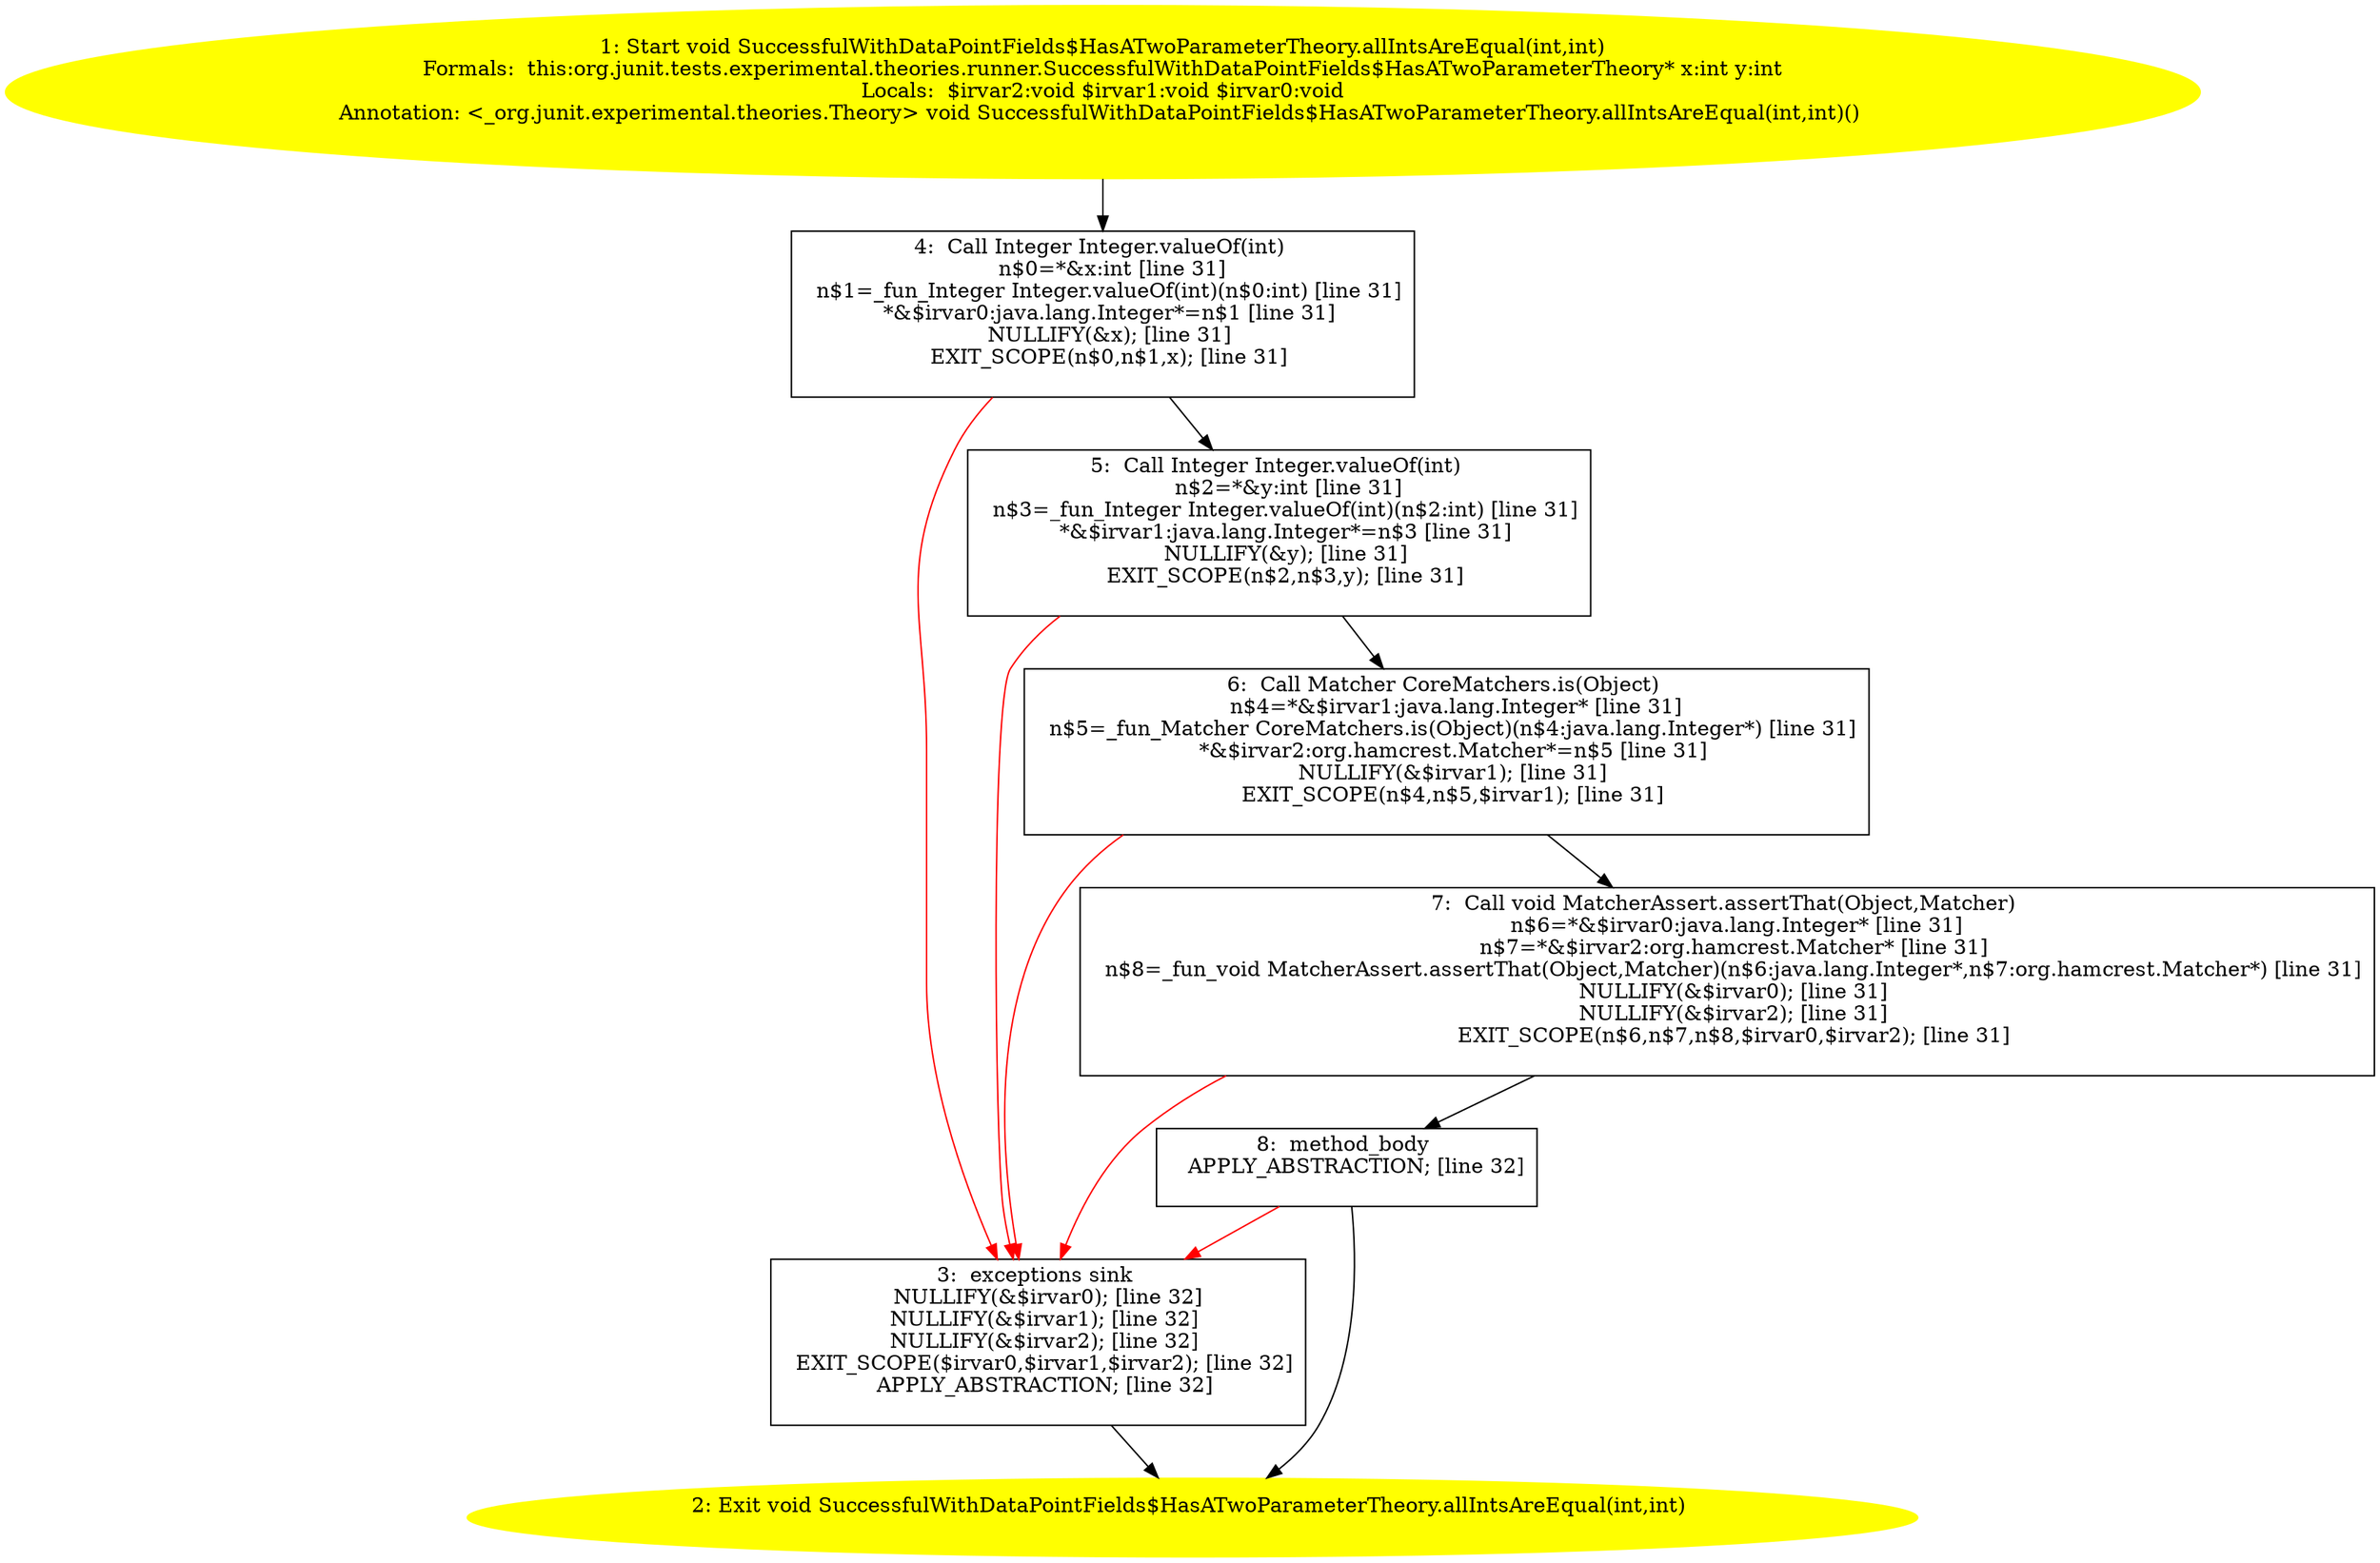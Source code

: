 /* @generated */
digraph cfg {
"org.junit.tests.experimental.theories.runner.SuccessfulWithDataPointFields$HasATwoParameterTheory.al.41884a72e97d757f41fff876ecc48e8b_1" [label="1: Start void SuccessfulWithDataPointFields$HasATwoParameterTheory.allIntsAreEqual(int,int)\nFormals:  this:org.junit.tests.experimental.theories.runner.SuccessfulWithDataPointFields$HasATwoParameterTheory* x:int y:int\nLocals:  $irvar2:void $irvar1:void $irvar0:void\nAnnotation: <_org.junit.experimental.theories.Theory> void SuccessfulWithDataPointFields$HasATwoParameterTheory.allIntsAreEqual(int,int)() \n  " color=yellow style=filled]
	

	 "org.junit.tests.experimental.theories.runner.SuccessfulWithDataPointFields$HasATwoParameterTheory.al.41884a72e97d757f41fff876ecc48e8b_1" -> "org.junit.tests.experimental.theories.runner.SuccessfulWithDataPointFields$HasATwoParameterTheory.al.41884a72e97d757f41fff876ecc48e8b_4" ;
"org.junit.tests.experimental.theories.runner.SuccessfulWithDataPointFields$HasATwoParameterTheory.al.41884a72e97d757f41fff876ecc48e8b_2" [label="2: Exit void SuccessfulWithDataPointFields$HasATwoParameterTheory.allIntsAreEqual(int,int) \n  " color=yellow style=filled]
	

"org.junit.tests.experimental.theories.runner.SuccessfulWithDataPointFields$HasATwoParameterTheory.al.41884a72e97d757f41fff876ecc48e8b_3" [label="3:  exceptions sink \n   NULLIFY(&$irvar0); [line 32]\n  NULLIFY(&$irvar1); [line 32]\n  NULLIFY(&$irvar2); [line 32]\n  EXIT_SCOPE($irvar0,$irvar1,$irvar2); [line 32]\n  APPLY_ABSTRACTION; [line 32]\n " shape="box"]
	

	 "org.junit.tests.experimental.theories.runner.SuccessfulWithDataPointFields$HasATwoParameterTheory.al.41884a72e97d757f41fff876ecc48e8b_3" -> "org.junit.tests.experimental.theories.runner.SuccessfulWithDataPointFields$HasATwoParameterTheory.al.41884a72e97d757f41fff876ecc48e8b_2" ;
"org.junit.tests.experimental.theories.runner.SuccessfulWithDataPointFields$HasATwoParameterTheory.al.41884a72e97d757f41fff876ecc48e8b_4" [label="4:  Call Integer Integer.valueOf(int) \n   n$0=*&x:int [line 31]\n  n$1=_fun_Integer Integer.valueOf(int)(n$0:int) [line 31]\n  *&$irvar0:java.lang.Integer*=n$1 [line 31]\n  NULLIFY(&x); [line 31]\n  EXIT_SCOPE(n$0,n$1,x); [line 31]\n " shape="box"]
	

	 "org.junit.tests.experimental.theories.runner.SuccessfulWithDataPointFields$HasATwoParameterTheory.al.41884a72e97d757f41fff876ecc48e8b_4" -> "org.junit.tests.experimental.theories.runner.SuccessfulWithDataPointFields$HasATwoParameterTheory.al.41884a72e97d757f41fff876ecc48e8b_5" ;
	 "org.junit.tests.experimental.theories.runner.SuccessfulWithDataPointFields$HasATwoParameterTheory.al.41884a72e97d757f41fff876ecc48e8b_4" -> "org.junit.tests.experimental.theories.runner.SuccessfulWithDataPointFields$HasATwoParameterTheory.al.41884a72e97d757f41fff876ecc48e8b_3" [color="red" ];
"org.junit.tests.experimental.theories.runner.SuccessfulWithDataPointFields$HasATwoParameterTheory.al.41884a72e97d757f41fff876ecc48e8b_5" [label="5:  Call Integer Integer.valueOf(int) \n   n$2=*&y:int [line 31]\n  n$3=_fun_Integer Integer.valueOf(int)(n$2:int) [line 31]\n  *&$irvar1:java.lang.Integer*=n$3 [line 31]\n  NULLIFY(&y); [line 31]\n  EXIT_SCOPE(n$2,n$3,y); [line 31]\n " shape="box"]
	

	 "org.junit.tests.experimental.theories.runner.SuccessfulWithDataPointFields$HasATwoParameterTheory.al.41884a72e97d757f41fff876ecc48e8b_5" -> "org.junit.tests.experimental.theories.runner.SuccessfulWithDataPointFields$HasATwoParameterTheory.al.41884a72e97d757f41fff876ecc48e8b_6" ;
	 "org.junit.tests.experimental.theories.runner.SuccessfulWithDataPointFields$HasATwoParameterTheory.al.41884a72e97d757f41fff876ecc48e8b_5" -> "org.junit.tests.experimental.theories.runner.SuccessfulWithDataPointFields$HasATwoParameterTheory.al.41884a72e97d757f41fff876ecc48e8b_3" [color="red" ];
"org.junit.tests.experimental.theories.runner.SuccessfulWithDataPointFields$HasATwoParameterTheory.al.41884a72e97d757f41fff876ecc48e8b_6" [label="6:  Call Matcher CoreMatchers.is(Object) \n   n$4=*&$irvar1:java.lang.Integer* [line 31]\n  n$5=_fun_Matcher CoreMatchers.is(Object)(n$4:java.lang.Integer*) [line 31]\n  *&$irvar2:org.hamcrest.Matcher*=n$5 [line 31]\n  NULLIFY(&$irvar1); [line 31]\n  EXIT_SCOPE(n$4,n$5,$irvar1); [line 31]\n " shape="box"]
	

	 "org.junit.tests.experimental.theories.runner.SuccessfulWithDataPointFields$HasATwoParameterTheory.al.41884a72e97d757f41fff876ecc48e8b_6" -> "org.junit.tests.experimental.theories.runner.SuccessfulWithDataPointFields$HasATwoParameterTheory.al.41884a72e97d757f41fff876ecc48e8b_7" ;
	 "org.junit.tests.experimental.theories.runner.SuccessfulWithDataPointFields$HasATwoParameterTheory.al.41884a72e97d757f41fff876ecc48e8b_6" -> "org.junit.tests.experimental.theories.runner.SuccessfulWithDataPointFields$HasATwoParameterTheory.al.41884a72e97d757f41fff876ecc48e8b_3" [color="red" ];
"org.junit.tests.experimental.theories.runner.SuccessfulWithDataPointFields$HasATwoParameterTheory.al.41884a72e97d757f41fff876ecc48e8b_7" [label="7:  Call void MatcherAssert.assertThat(Object,Matcher) \n   n$6=*&$irvar0:java.lang.Integer* [line 31]\n  n$7=*&$irvar2:org.hamcrest.Matcher* [line 31]\n  n$8=_fun_void MatcherAssert.assertThat(Object,Matcher)(n$6:java.lang.Integer*,n$7:org.hamcrest.Matcher*) [line 31]\n  NULLIFY(&$irvar0); [line 31]\n  NULLIFY(&$irvar2); [line 31]\n  EXIT_SCOPE(n$6,n$7,n$8,$irvar0,$irvar2); [line 31]\n " shape="box"]
	

	 "org.junit.tests.experimental.theories.runner.SuccessfulWithDataPointFields$HasATwoParameterTheory.al.41884a72e97d757f41fff876ecc48e8b_7" -> "org.junit.tests.experimental.theories.runner.SuccessfulWithDataPointFields$HasATwoParameterTheory.al.41884a72e97d757f41fff876ecc48e8b_8" ;
	 "org.junit.tests.experimental.theories.runner.SuccessfulWithDataPointFields$HasATwoParameterTheory.al.41884a72e97d757f41fff876ecc48e8b_7" -> "org.junit.tests.experimental.theories.runner.SuccessfulWithDataPointFields$HasATwoParameterTheory.al.41884a72e97d757f41fff876ecc48e8b_3" [color="red" ];
"org.junit.tests.experimental.theories.runner.SuccessfulWithDataPointFields$HasATwoParameterTheory.al.41884a72e97d757f41fff876ecc48e8b_8" [label="8:  method_body \n   APPLY_ABSTRACTION; [line 32]\n " shape="box"]
	

	 "org.junit.tests.experimental.theories.runner.SuccessfulWithDataPointFields$HasATwoParameterTheory.al.41884a72e97d757f41fff876ecc48e8b_8" -> "org.junit.tests.experimental.theories.runner.SuccessfulWithDataPointFields$HasATwoParameterTheory.al.41884a72e97d757f41fff876ecc48e8b_2" ;
	 "org.junit.tests.experimental.theories.runner.SuccessfulWithDataPointFields$HasATwoParameterTheory.al.41884a72e97d757f41fff876ecc48e8b_8" -> "org.junit.tests.experimental.theories.runner.SuccessfulWithDataPointFields$HasATwoParameterTheory.al.41884a72e97d757f41fff876ecc48e8b_3" [color="red" ];
}
